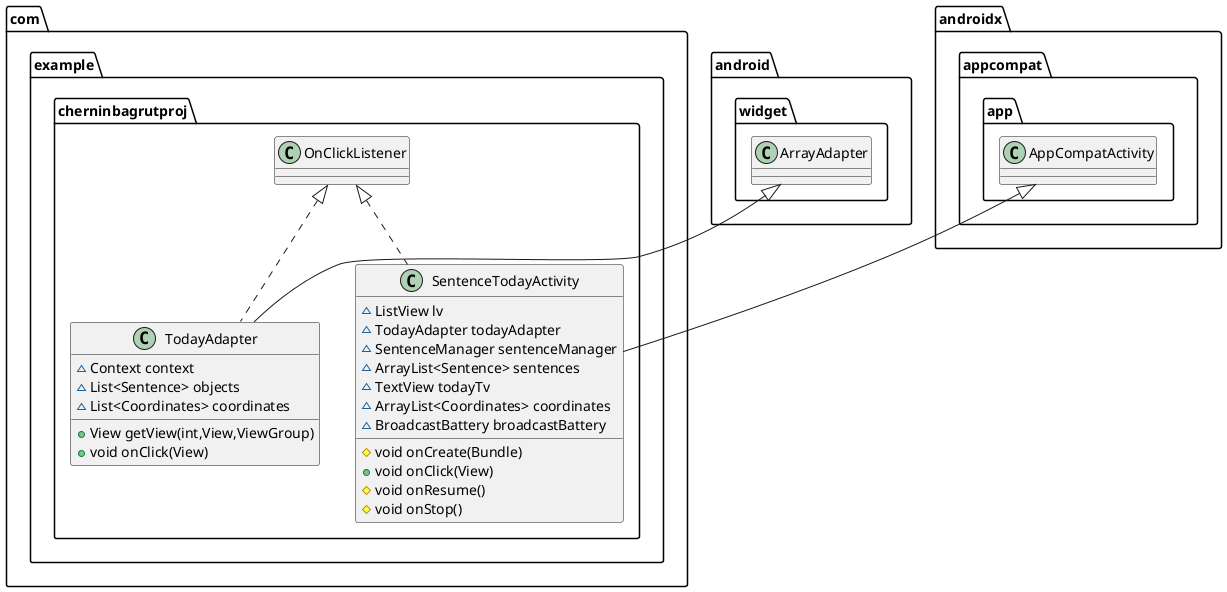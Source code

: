 @startuml
class com.example.cherninbagrutproj.TodayAdapter {
~ Context context
~ List<Sentence> objects
~ List<Coordinates> coordinates
+ View getView(int,View,ViewGroup)
+ void onClick(View)
}
class com.example.cherninbagrutproj.SentenceTodayActivity {
~ ListView lv
~ TodayAdapter todayAdapter
~ SentenceManager sentenceManager
~ ArrayList<Sentence> sentences
~ TextView todayTv
~ ArrayList<Coordinates> coordinates
~ BroadcastBattery broadcastBattery
# void onCreate(Bundle)
+ void onClick(View)
# void onResume()
# void onStop()
}


com.example.cherninbagrutproj.OnClickListener <|.. com.example.cherninbagrutproj.TodayAdapter
android.widget.ArrayAdapter <|-- com.example.cherninbagrutproj.TodayAdapter
com.example.cherninbagrutproj.OnClickListener <|.. com.example.cherninbagrutproj.SentenceTodayActivity
androidx.appcompat.app.AppCompatActivity <|-- com.example.cherninbagrutproj.SentenceTodayActivity
@enduml